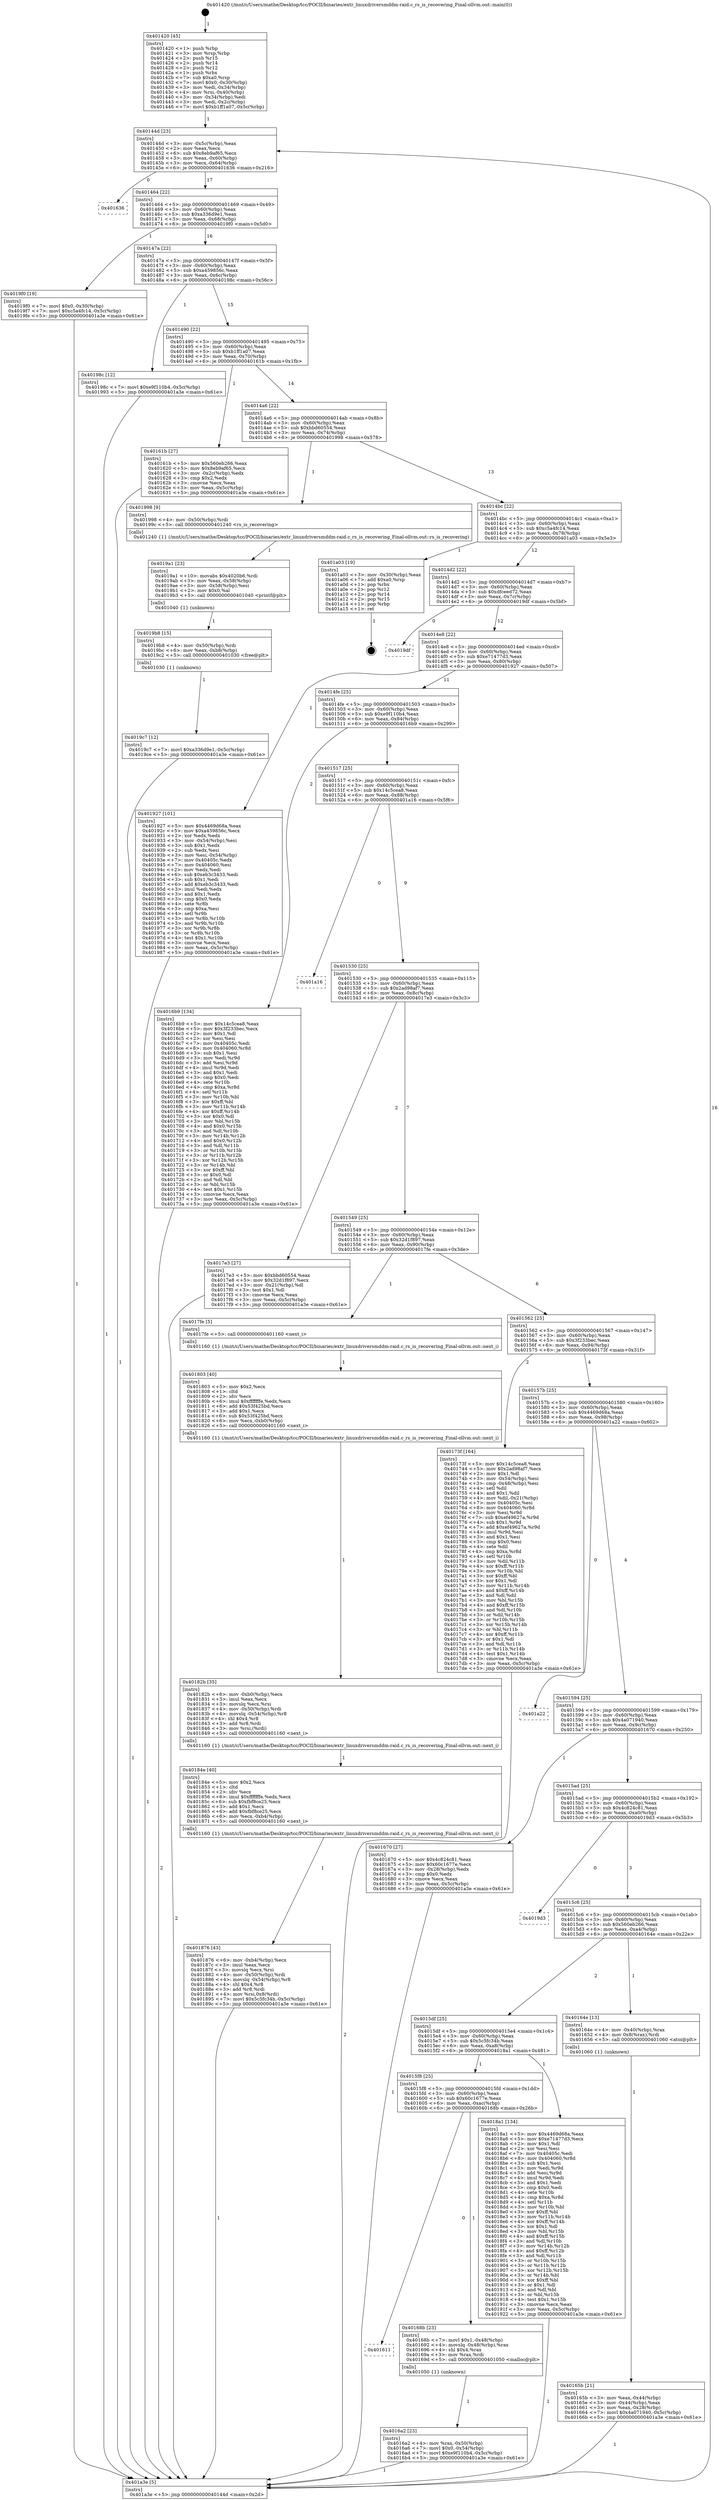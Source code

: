 digraph "0x401420" {
  label = "0x401420 (/mnt/c/Users/mathe/Desktop/tcc/POCII/binaries/extr_linuxdriversmddm-raid.c_rs_is_recovering_Final-ollvm.out::main(0))"
  labelloc = "t"
  node[shape=record]

  Entry [label="",width=0.3,height=0.3,shape=circle,fillcolor=black,style=filled]
  "0x40144d" [label="{
     0x40144d [23]\l
     | [instrs]\l
     &nbsp;&nbsp;0x40144d \<+3\>: mov -0x5c(%rbp),%eax\l
     &nbsp;&nbsp;0x401450 \<+2\>: mov %eax,%ecx\l
     &nbsp;&nbsp;0x401452 \<+6\>: sub $0x8eb9af65,%ecx\l
     &nbsp;&nbsp;0x401458 \<+3\>: mov %eax,-0x60(%rbp)\l
     &nbsp;&nbsp;0x40145b \<+3\>: mov %ecx,-0x64(%rbp)\l
     &nbsp;&nbsp;0x40145e \<+6\>: je 0000000000401636 \<main+0x216\>\l
  }"]
  "0x401636" [label="{
     0x401636\l
  }", style=dashed]
  "0x401464" [label="{
     0x401464 [22]\l
     | [instrs]\l
     &nbsp;&nbsp;0x401464 \<+5\>: jmp 0000000000401469 \<main+0x49\>\l
     &nbsp;&nbsp;0x401469 \<+3\>: mov -0x60(%rbp),%eax\l
     &nbsp;&nbsp;0x40146c \<+5\>: sub $0xa336d9e1,%eax\l
     &nbsp;&nbsp;0x401471 \<+3\>: mov %eax,-0x68(%rbp)\l
     &nbsp;&nbsp;0x401474 \<+6\>: je 00000000004019f0 \<main+0x5d0\>\l
  }"]
  Exit [label="",width=0.3,height=0.3,shape=circle,fillcolor=black,style=filled,peripheries=2]
  "0x4019f0" [label="{
     0x4019f0 [19]\l
     | [instrs]\l
     &nbsp;&nbsp;0x4019f0 \<+7\>: movl $0x0,-0x30(%rbp)\l
     &nbsp;&nbsp;0x4019f7 \<+7\>: movl $0xc5a4fc14,-0x5c(%rbp)\l
     &nbsp;&nbsp;0x4019fe \<+5\>: jmp 0000000000401a3e \<main+0x61e\>\l
  }"]
  "0x40147a" [label="{
     0x40147a [22]\l
     | [instrs]\l
     &nbsp;&nbsp;0x40147a \<+5\>: jmp 000000000040147f \<main+0x5f\>\l
     &nbsp;&nbsp;0x40147f \<+3\>: mov -0x60(%rbp),%eax\l
     &nbsp;&nbsp;0x401482 \<+5\>: sub $0xa459856c,%eax\l
     &nbsp;&nbsp;0x401487 \<+3\>: mov %eax,-0x6c(%rbp)\l
     &nbsp;&nbsp;0x40148a \<+6\>: je 000000000040198c \<main+0x56c\>\l
  }"]
  "0x4019c7" [label="{
     0x4019c7 [12]\l
     | [instrs]\l
     &nbsp;&nbsp;0x4019c7 \<+7\>: movl $0xa336d9e1,-0x5c(%rbp)\l
     &nbsp;&nbsp;0x4019ce \<+5\>: jmp 0000000000401a3e \<main+0x61e\>\l
  }"]
  "0x40198c" [label="{
     0x40198c [12]\l
     | [instrs]\l
     &nbsp;&nbsp;0x40198c \<+7\>: movl $0xe9f110b4,-0x5c(%rbp)\l
     &nbsp;&nbsp;0x401993 \<+5\>: jmp 0000000000401a3e \<main+0x61e\>\l
  }"]
  "0x401490" [label="{
     0x401490 [22]\l
     | [instrs]\l
     &nbsp;&nbsp;0x401490 \<+5\>: jmp 0000000000401495 \<main+0x75\>\l
     &nbsp;&nbsp;0x401495 \<+3\>: mov -0x60(%rbp),%eax\l
     &nbsp;&nbsp;0x401498 \<+5\>: sub $0xb1ff1a07,%eax\l
     &nbsp;&nbsp;0x40149d \<+3\>: mov %eax,-0x70(%rbp)\l
     &nbsp;&nbsp;0x4014a0 \<+6\>: je 000000000040161b \<main+0x1fb\>\l
  }"]
  "0x4019b8" [label="{
     0x4019b8 [15]\l
     | [instrs]\l
     &nbsp;&nbsp;0x4019b8 \<+4\>: mov -0x50(%rbp),%rdi\l
     &nbsp;&nbsp;0x4019bc \<+6\>: mov %eax,-0xb8(%rbp)\l
     &nbsp;&nbsp;0x4019c2 \<+5\>: call 0000000000401030 \<free@plt\>\l
     | [calls]\l
     &nbsp;&nbsp;0x401030 \{1\} (unknown)\l
  }"]
  "0x40161b" [label="{
     0x40161b [27]\l
     | [instrs]\l
     &nbsp;&nbsp;0x40161b \<+5\>: mov $0x560eb266,%eax\l
     &nbsp;&nbsp;0x401620 \<+5\>: mov $0x8eb9af65,%ecx\l
     &nbsp;&nbsp;0x401625 \<+3\>: mov -0x2c(%rbp),%edx\l
     &nbsp;&nbsp;0x401628 \<+3\>: cmp $0x2,%edx\l
     &nbsp;&nbsp;0x40162b \<+3\>: cmovne %ecx,%eax\l
     &nbsp;&nbsp;0x40162e \<+3\>: mov %eax,-0x5c(%rbp)\l
     &nbsp;&nbsp;0x401631 \<+5\>: jmp 0000000000401a3e \<main+0x61e\>\l
  }"]
  "0x4014a6" [label="{
     0x4014a6 [22]\l
     | [instrs]\l
     &nbsp;&nbsp;0x4014a6 \<+5\>: jmp 00000000004014ab \<main+0x8b\>\l
     &nbsp;&nbsp;0x4014ab \<+3\>: mov -0x60(%rbp),%eax\l
     &nbsp;&nbsp;0x4014ae \<+5\>: sub $0xbbd60554,%eax\l
     &nbsp;&nbsp;0x4014b3 \<+3\>: mov %eax,-0x74(%rbp)\l
     &nbsp;&nbsp;0x4014b6 \<+6\>: je 0000000000401998 \<main+0x578\>\l
  }"]
  "0x401a3e" [label="{
     0x401a3e [5]\l
     | [instrs]\l
     &nbsp;&nbsp;0x401a3e \<+5\>: jmp 000000000040144d \<main+0x2d\>\l
  }"]
  "0x401420" [label="{
     0x401420 [45]\l
     | [instrs]\l
     &nbsp;&nbsp;0x401420 \<+1\>: push %rbp\l
     &nbsp;&nbsp;0x401421 \<+3\>: mov %rsp,%rbp\l
     &nbsp;&nbsp;0x401424 \<+2\>: push %r15\l
     &nbsp;&nbsp;0x401426 \<+2\>: push %r14\l
     &nbsp;&nbsp;0x401428 \<+2\>: push %r12\l
     &nbsp;&nbsp;0x40142a \<+1\>: push %rbx\l
     &nbsp;&nbsp;0x40142b \<+7\>: sub $0xa0,%rsp\l
     &nbsp;&nbsp;0x401432 \<+7\>: movl $0x0,-0x30(%rbp)\l
     &nbsp;&nbsp;0x401439 \<+3\>: mov %edi,-0x34(%rbp)\l
     &nbsp;&nbsp;0x40143c \<+4\>: mov %rsi,-0x40(%rbp)\l
     &nbsp;&nbsp;0x401440 \<+3\>: mov -0x34(%rbp),%edi\l
     &nbsp;&nbsp;0x401443 \<+3\>: mov %edi,-0x2c(%rbp)\l
     &nbsp;&nbsp;0x401446 \<+7\>: movl $0xb1ff1a07,-0x5c(%rbp)\l
  }"]
  "0x4019a1" [label="{
     0x4019a1 [23]\l
     | [instrs]\l
     &nbsp;&nbsp;0x4019a1 \<+10\>: movabs $0x4020b6,%rdi\l
     &nbsp;&nbsp;0x4019ab \<+3\>: mov %eax,-0x58(%rbp)\l
     &nbsp;&nbsp;0x4019ae \<+3\>: mov -0x58(%rbp),%esi\l
     &nbsp;&nbsp;0x4019b1 \<+2\>: mov $0x0,%al\l
     &nbsp;&nbsp;0x4019b3 \<+5\>: call 0000000000401040 \<printf@plt\>\l
     | [calls]\l
     &nbsp;&nbsp;0x401040 \{1\} (unknown)\l
  }"]
  "0x401998" [label="{
     0x401998 [9]\l
     | [instrs]\l
     &nbsp;&nbsp;0x401998 \<+4\>: mov -0x50(%rbp),%rdi\l
     &nbsp;&nbsp;0x40199c \<+5\>: call 0000000000401240 \<rs_is_recovering\>\l
     | [calls]\l
     &nbsp;&nbsp;0x401240 \{1\} (/mnt/c/Users/mathe/Desktop/tcc/POCII/binaries/extr_linuxdriversmddm-raid.c_rs_is_recovering_Final-ollvm.out::rs_is_recovering)\l
  }"]
  "0x4014bc" [label="{
     0x4014bc [22]\l
     | [instrs]\l
     &nbsp;&nbsp;0x4014bc \<+5\>: jmp 00000000004014c1 \<main+0xa1\>\l
     &nbsp;&nbsp;0x4014c1 \<+3\>: mov -0x60(%rbp),%eax\l
     &nbsp;&nbsp;0x4014c4 \<+5\>: sub $0xc5a4fc14,%eax\l
     &nbsp;&nbsp;0x4014c9 \<+3\>: mov %eax,-0x78(%rbp)\l
     &nbsp;&nbsp;0x4014cc \<+6\>: je 0000000000401a03 \<main+0x5e3\>\l
  }"]
  "0x401876" [label="{
     0x401876 [43]\l
     | [instrs]\l
     &nbsp;&nbsp;0x401876 \<+6\>: mov -0xb4(%rbp),%ecx\l
     &nbsp;&nbsp;0x40187c \<+3\>: imul %eax,%ecx\l
     &nbsp;&nbsp;0x40187f \<+3\>: movslq %ecx,%rsi\l
     &nbsp;&nbsp;0x401882 \<+4\>: mov -0x50(%rbp),%rdi\l
     &nbsp;&nbsp;0x401886 \<+4\>: movslq -0x54(%rbp),%r8\l
     &nbsp;&nbsp;0x40188a \<+4\>: shl $0x4,%r8\l
     &nbsp;&nbsp;0x40188e \<+3\>: add %r8,%rdi\l
     &nbsp;&nbsp;0x401891 \<+4\>: mov %rsi,0x8(%rdi)\l
     &nbsp;&nbsp;0x401895 \<+7\>: movl $0x5c5fc34b,-0x5c(%rbp)\l
     &nbsp;&nbsp;0x40189c \<+5\>: jmp 0000000000401a3e \<main+0x61e\>\l
  }"]
  "0x401a03" [label="{
     0x401a03 [19]\l
     | [instrs]\l
     &nbsp;&nbsp;0x401a03 \<+3\>: mov -0x30(%rbp),%eax\l
     &nbsp;&nbsp;0x401a06 \<+7\>: add $0xa0,%rsp\l
     &nbsp;&nbsp;0x401a0d \<+1\>: pop %rbx\l
     &nbsp;&nbsp;0x401a0e \<+2\>: pop %r12\l
     &nbsp;&nbsp;0x401a10 \<+2\>: pop %r14\l
     &nbsp;&nbsp;0x401a12 \<+2\>: pop %r15\l
     &nbsp;&nbsp;0x401a14 \<+1\>: pop %rbp\l
     &nbsp;&nbsp;0x401a15 \<+1\>: ret\l
  }"]
  "0x4014d2" [label="{
     0x4014d2 [22]\l
     | [instrs]\l
     &nbsp;&nbsp;0x4014d2 \<+5\>: jmp 00000000004014d7 \<main+0xb7\>\l
     &nbsp;&nbsp;0x4014d7 \<+3\>: mov -0x60(%rbp),%eax\l
     &nbsp;&nbsp;0x4014da \<+5\>: sub $0xdfceed72,%eax\l
     &nbsp;&nbsp;0x4014df \<+3\>: mov %eax,-0x7c(%rbp)\l
     &nbsp;&nbsp;0x4014e2 \<+6\>: je 00000000004019df \<main+0x5bf\>\l
  }"]
  "0x40184e" [label="{
     0x40184e [40]\l
     | [instrs]\l
     &nbsp;&nbsp;0x40184e \<+5\>: mov $0x2,%ecx\l
     &nbsp;&nbsp;0x401853 \<+1\>: cltd\l
     &nbsp;&nbsp;0x401854 \<+2\>: idiv %ecx\l
     &nbsp;&nbsp;0x401856 \<+6\>: imul $0xfffffffe,%edx,%ecx\l
     &nbsp;&nbsp;0x40185c \<+6\>: sub $0xfbf8ce25,%ecx\l
     &nbsp;&nbsp;0x401862 \<+3\>: add $0x1,%ecx\l
     &nbsp;&nbsp;0x401865 \<+6\>: add $0xfbf8ce25,%ecx\l
     &nbsp;&nbsp;0x40186b \<+6\>: mov %ecx,-0xb4(%rbp)\l
     &nbsp;&nbsp;0x401871 \<+5\>: call 0000000000401160 \<next_i\>\l
     | [calls]\l
     &nbsp;&nbsp;0x401160 \{1\} (/mnt/c/Users/mathe/Desktop/tcc/POCII/binaries/extr_linuxdriversmddm-raid.c_rs_is_recovering_Final-ollvm.out::next_i)\l
  }"]
  "0x4019df" [label="{
     0x4019df\l
  }", style=dashed]
  "0x4014e8" [label="{
     0x4014e8 [22]\l
     | [instrs]\l
     &nbsp;&nbsp;0x4014e8 \<+5\>: jmp 00000000004014ed \<main+0xcd\>\l
     &nbsp;&nbsp;0x4014ed \<+3\>: mov -0x60(%rbp),%eax\l
     &nbsp;&nbsp;0x4014f0 \<+5\>: sub $0xe71477d3,%eax\l
     &nbsp;&nbsp;0x4014f5 \<+3\>: mov %eax,-0x80(%rbp)\l
     &nbsp;&nbsp;0x4014f8 \<+6\>: je 0000000000401927 \<main+0x507\>\l
  }"]
  "0x40182b" [label="{
     0x40182b [35]\l
     | [instrs]\l
     &nbsp;&nbsp;0x40182b \<+6\>: mov -0xb0(%rbp),%ecx\l
     &nbsp;&nbsp;0x401831 \<+3\>: imul %eax,%ecx\l
     &nbsp;&nbsp;0x401834 \<+3\>: movslq %ecx,%rsi\l
     &nbsp;&nbsp;0x401837 \<+4\>: mov -0x50(%rbp),%rdi\l
     &nbsp;&nbsp;0x40183b \<+4\>: movslq -0x54(%rbp),%r8\l
     &nbsp;&nbsp;0x40183f \<+4\>: shl $0x4,%r8\l
     &nbsp;&nbsp;0x401843 \<+3\>: add %r8,%rdi\l
     &nbsp;&nbsp;0x401846 \<+3\>: mov %rsi,(%rdi)\l
     &nbsp;&nbsp;0x401849 \<+5\>: call 0000000000401160 \<next_i\>\l
     | [calls]\l
     &nbsp;&nbsp;0x401160 \{1\} (/mnt/c/Users/mathe/Desktop/tcc/POCII/binaries/extr_linuxdriversmddm-raid.c_rs_is_recovering_Final-ollvm.out::next_i)\l
  }"]
  "0x401927" [label="{
     0x401927 [101]\l
     | [instrs]\l
     &nbsp;&nbsp;0x401927 \<+5\>: mov $0x4469d68a,%eax\l
     &nbsp;&nbsp;0x40192c \<+5\>: mov $0xa459856c,%ecx\l
     &nbsp;&nbsp;0x401931 \<+2\>: xor %edx,%edx\l
     &nbsp;&nbsp;0x401933 \<+3\>: mov -0x54(%rbp),%esi\l
     &nbsp;&nbsp;0x401936 \<+3\>: sub $0x1,%edx\l
     &nbsp;&nbsp;0x401939 \<+2\>: sub %edx,%esi\l
     &nbsp;&nbsp;0x40193b \<+3\>: mov %esi,-0x54(%rbp)\l
     &nbsp;&nbsp;0x40193e \<+7\>: mov 0x40405c,%edx\l
     &nbsp;&nbsp;0x401945 \<+7\>: mov 0x404060,%esi\l
     &nbsp;&nbsp;0x40194c \<+2\>: mov %edx,%edi\l
     &nbsp;&nbsp;0x40194e \<+6\>: sub $0xeb3c3433,%edi\l
     &nbsp;&nbsp;0x401954 \<+3\>: sub $0x1,%edi\l
     &nbsp;&nbsp;0x401957 \<+6\>: add $0xeb3c3433,%edi\l
     &nbsp;&nbsp;0x40195d \<+3\>: imul %edi,%edx\l
     &nbsp;&nbsp;0x401960 \<+3\>: and $0x1,%edx\l
     &nbsp;&nbsp;0x401963 \<+3\>: cmp $0x0,%edx\l
     &nbsp;&nbsp;0x401966 \<+4\>: sete %r8b\l
     &nbsp;&nbsp;0x40196a \<+3\>: cmp $0xa,%esi\l
     &nbsp;&nbsp;0x40196d \<+4\>: setl %r9b\l
     &nbsp;&nbsp;0x401971 \<+3\>: mov %r8b,%r10b\l
     &nbsp;&nbsp;0x401974 \<+3\>: and %r9b,%r10b\l
     &nbsp;&nbsp;0x401977 \<+3\>: xor %r9b,%r8b\l
     &nbsp;&nbsp;0x40197a \<+3\>: or %r8b,%r10b\l
     &nbsp;&nbsp;0x40197d \<+4\>: test $0x1,%r10b\l
     &nbsp;&nbsp;0x401981 \<+3\>: cmovne %ecx,%eax\l
     &nbsp;&nbsp;0x401984 \<+3\>: mov %eax,-0x5c(%rbp)\l
     &nbsp;&nbsp;0x401987 \<+5\>: jmp 0000000000401a3e \<main+0x61e\>\l
  }"]
  "0x4014fe" [label="{
     0x4014fe [25]\l
     | [instrs]\l
     &nbsp;&nbsp;0x4014fe \<+5\>: jmp 0000000000401503 \<main+0xe3\>\l
     &nbsp;&nbsp;0x401503 \<+3\>: mov -0x60(%rbp),%eax\l
     &nbsp;&nbsp;0x401506 \<+5\>: sub $0xe9f110b4,%eax\l
     &nbsp;&nbsp;0x40150b \<+6\>: mov %eax,-0x84(%rbp)\l
     &nbsp;&nbsp;0x401511 \<+6\>: je 00000000004016b9 \<main+0x299\>\l
  }"]
  "0x401803" [label="{
     0x401803 [40]\l
     | [instrs]\l
     &nbsp;&nbsp;0x401803 \<+5\>: mov $0x2,%ecx\l
     &nbsp;&nbsp;0x401808 \<+1\>: cltd\l
     &nbsp;&nbsp;0x401809 \<+2\>: idiv %ecx\l
     &nbsp;&nbsp;0x40180b \<+6\>: imul $0xfffffffe,%edx,%ecx\l
     &nbsp;&nbsp;0x401811 \<+6\>: add $0x53f425bd,%ecx\l
     &nbsp;&nbsp;0x401817 \<+3\>: add $0x1,%ecx\l
     &nbsp;&nbsp;0x40181a \<+6\>: sub $0x53f425bd,%ecx\l
     &nbsp;&nbsp;0x401820 \<+6\>: mov %ecx,-0xb0(%rbp)\l
     &nbsp;&nbsp;0x401826 \<+5\>: call 0000000000401160 \<next_i\>\l
     | [calls]\l
     &nbsp;&nbsp;0x401160 \{1\} (/mnt/c/Users/mathe/Desktop/tcc/POCII/binaries/extr_linuxdriversmddm-raid.c_rs_is_recovering_Final-ollvm.out::next_i)\l
  }"]
  "0x4016b9" [label="{
     0x4016b9 [134]\l
     | [instrs]\l
     &nbsp;&nbsp;0x4016b9 \<+5\>: mov $0x14c5cea8,%eax\l
     &nbsp;&nbsp;0x4016be \<+5\>: mov $0x3f233bec,%ecx\l
     &nbsp;&nbsp;0x4016c3 \<+2\>: mov $0x1,%dl\l
     &nbsp;&nbsp;0x4016c5 \<+2\>: xor %esi,%esi\l
     &nbsp;&nbsp;0x4016c7 \<+7\>: mov 0x40405c,%edi\l
     &nbsp;&nbsp;0x4016ce \<+8\>: mov 0x404060,%r8d\l
     &nbsp;&nbsp;0x4016d6 \<+3\>: sub $0x1,%esi\l
     &nbsp;&nbsp;0x4016d9 \<+3\>: mov %edi,%r9d\l
     &nbsp;&nbsp;0x4016dc \<+3\>: add %esi,%r9d\l
     &nbsp;&nbsp;0x4016df \<+4\>: imul %r9d,%edi\l
     &nbsp;&nbsp;0x4016e3 \<+3\>: and $0x1,%edi\l
     &nbsp;&nbsp;0x4016e6 \<+3\>: cmp $0x0,%edi\l
     &nbsp;&nbsp;0x4016e9 \<+4\>: sete %r10b\l
     &nbsp;&nbsp;0x4016ed \<+4\>: cmp $0xa,%r8d\l
     &nbsp;&nbsp;0x4016f1 \<+4\>: setl %r11b\l
     &nbsp;&nbsp;0x4016f5 \<+3\>: mov %r10b,%bl\l
     &nbsp;&nbsp;0x4016f8 \<+3\>: xor $0xff,%bl\l
     &nbsp;&nbsp;0x4016fb \<+3\>: mov %r11b,%r14b\l
     &nbsp;&nbsp;0x4016fe \<+4\>: xor $0xff,%r14b\l
     &nbsp;&nbsp;0x401702 \<+3\>: xor $0x0,%dl\l
     &nbsp;&nbsp;0x401705 \<+3\>: mov %bl,%r15b\l
     &nbsp;&nbsp;0x401708 \<+4\>: and $0x0,%r15b\l
     &nbsp;&nbsp;0x40170c \<+3\>: and %dl,%r10b\l
     &nbsp;&nbsp;0x40170f \<+3\>: mov %r14b,%r12b\l
     &nbsp;&nbsp;0x401712 \<+4\>: and $0x0,%r12b\l
     &nbsp;&nbsp;0x401716 \<+3\>: and %dl,%r11b\l
     &nbsp;&nbsp;0x401719 \<+3\>: or %r10b,%r15b\l
     &nbsp;&nbsp;0x40171c \<+3\>: or %r11b,%r12b\l
     &nbsp;&nbsp;0x40171f \<+3\>: xor %r12b,%r15b\l
     &nbsp;&nbsp;0x401722 \<+3\>: or %r14b,%bl\l
     &nbsp;&nbsp;0x401725 \<+3\>: xor $0xff,%bl\l
     &nbsp;&nbsp;0x401728 \<+3\>: or $0x0,%dl\l
     &nbsp;&nbsp;0x40172b \<+2\>: and %dl,%bl\l
     &nbsp;&nbsp;0x40172d \<+3\>: or %bl,%r15b\l
     &nbsp;&nbsp;0x401730 \<+4\>: test $0x1,%r15b\l
     &nbsp;&nbsp;0x401734 \<+3\>: cmovne %ecx,%eax\l
     &nbsp;&nbsp;0x401737 \<+3\>: mov %eax,-0x5c(%rbp)\l
     &nbsp;&nbsp;0x40173a \<+5\>: jmp 0000000000401a3e \<main+0x61e\>\l
  }"]
  "0x401517" [label="{
     0x401517 [25]\l
     | [instrs]\l
     &nbsp;&nbsp;0x401517 \<+5\>: jmp 000000000040151c \<main+0xfc\>\l
     &nbsp;&nbsp;0x40151c \<+3\>: mov -0x60(%rbp),%eax\l
     &nbsp;&nbsp;0x40151f \<+5\>: sub $0x14c5cea8,%eax\l
     &nbsp;&nbsp;0x401524 \<+6\>: mov %eax,-0x88(%rbp)\l
     &nbsp;&nbsp;0x40152a \<+6\>: je 0000000000401a16 \<main+0x5f6\>\l
  }"]
  "0x4016a2" [label="{
     0x4016a2 [23]\l
     | [instrs]\l
     &nbsp;&nbsp;0x4016a2 \<+4\>: mov %rax,-0x50(%rbp)\l
     &nbsp;&nbsp;0x4016a6 \<+7\>: movl $0x0,-0x54(%rbp)\l
     &nbsp;&nbsp;0x4016ad \<+7\>: movl $0xe9f110b4,-0x5c(%rbp)\l
     &nbsp;&nbsp;0x4016b4 \<+5\>: jmp 0000000000401a3e \<main+0x61e\>\l
  }"]
  "0x401a16" [label="{
     0x401a16\l
  }", style=dashed]
  "0x401530" [label="{
     0x401530 [25]\l
     | [instrs]\l
     &nbsp;&nbsp;0x401530 \<+5\>: jmp 0000000000401535 \<main+0x115\>\l
     &nbsp;&nbsp;0x401535 \<+3\>: mov -0x60(%rbp),%eax\l
     &nbsp;&nbsp;0x401538 \<+5\>: sub $0x2ad98af7,%eax\l
     &nbsp;&nbsp;0x40153d \<+6\>: mov %eax,-0x8c(%rbp)\l
     &nbsp;&nbsp;0x401543 \<+6\>: je 00000000004017e3 \<main+0x3c3\>\l
  }"]
  "0x401611" [label="{
     0x401611\l
  }", style=dashed]
  "0x4017e3" [label="{
     0x4017e3 [27]\l
     | [instrs]\l
     &nbsp;&nbsp;0x4017e3 \<+5\>: mov $0xbbd60554,%eax\l
     &nbsp;&nbsp;0x4017e8 \<+5\>: mov $0x32d1f897,%ecx\l
     &nbsp;&nbsp;0x4017ed \<+3\>: mov -0x21(%rbp),%dl\l
     &nbsp;&nbsp;0x4017f0 \<+3\>: test $0x1,%dl\l
     &nbsp;&nbsp;0x4017f3 \<+3\>: cmovne %ecx,%eax\l
     &nbsp;&nbsp;0x4017f6 \<+3\>: mov %eax,-0x5c(%rbp)\l
     &nbsp;&nbsp;0x4017f9 \<+5\>: jmp 0000000000401a3e \<main+0x61e\>\l
  }"]
  "0x401549" [label="{
     0x401549 [25]\l
     | [instrs]\l
     &nbsp;&nbsp;0x401549 \<+5\>: jmp 000000000040154e \<main+0x12e\>\l
     &nbsp;&nbsp;0x40154e \<+3\>: mov -0x60(%rbp),%eax\l
     &nbsp;&nbsp;0x401551 \<+5\>: sub $0x32d1f897,%eax\l
     &nbsp;&nbsp;0x401556 \<+6\>: mov %eax,-0x90(%rbp)\l
     &nbsp;&nbsp;0x40155c \<+6\>: je 00000000004017fe \<main+0x3de\>\l
  }"]
  "0x40168b" [label="{
     0x40168b [23]\l
     | [instrs]\l
     &nbsp;&nbsp;0x40168b \<+7\>: movl $0x1,-0x48(%rbp)\l
     &nbsp;&nbsp;0x401692 \<+4\>: movslq -0x48(%rbp),%rax\l
     &nbsp;&nbsp;0x401696 \<+4\>: shl $0x4,%rax\l
     &nbsp;&nbsp;0x40169a \<+3\>: mov %rax,%rdi\l
     &nbsp;&nbsp;0x40169d \<+5\>: call 0000000000401050 \<malloc@plt\>\l
     | [calls]\l
     &nbsp;&nbsp;0x401050 \{1\} (unknown)\l
  }"]
  "0x4017fe" [label="{
     0x4017fe [5]\l
     | [instrs]\l
     &nbsp;&nbsp;0x4017fe \<+5\>: call 0000000000401160 \<next_i\>\l
     | [calls]\l
     &nbsp;&nbsp;0x401160 \{1\} (/mnt/c/Users/mathe/Desktop/tcc/POCII/binaries/extr_linuxdriversmddm-raid.c_rs_is_recovering_Final-ollvm.out::next_i)\l
  }"]
  "0x401562" [label="{
     0x401562 [25]\l
     | [instrs]\l
     &nbsp;&nbsp;0x401562 \<+5\>: jmp 0000000000401567 \<main+0x147\>\l
     &nbsp;&nbsp;0x401567 \<+3\>: mov -0x60(%rbp),%eax\l
     &nbsp;&nbsp;0x40156a \<+5\>: sub $0x3f233bec,%eax\l
     &nbsp;&nbsp;0x40156f \<+6\>: mov %eax,-0x94(%rbp)\l
     &nbsp;&nbsp;0x401575 \<+6\>: je 000000000040173f \<main+0x31f\>\l
  }"]
  "0x4015f8" [label="{
     0x4015f8 [25]\l
     | [instrs]\l
     &nbsp;&nbsp;0x4015f8 \<+5\>: jmp 00000000004015fd \<main+0x1dd\>\l
     &nbsp;&nbsp;0x4015fd \<+3\>: mov -0x60(%rbp),%eax\l
     &nbsp;&nbsp;0x401600 \<+5\>: sub $0x60c1677e,%eax\l
     &nbsp;&nbsp;0x401605 \<+6\>: mov %eax,-0xac(%rbp)\l
     &nbsp;&nbsp;0x40160b \<+6\>: je 000000000040168b \<main+0x26b\>\l
  }"]
  "0x40173f" [label="{
     0x40173f [164]\l
     | [instrs]\l
     &nbsp;&nbsp;0x40173f \<+5\>: mov $0x14c5cea8,%eax\l
     &nbsp;&nbsp;0x401744 \<+5\>: mov $0x2ad98af7,%ecx\l
     &nbsp;&nbsp;0x401749 \<+2\>: mov $0x1,%dl\l
     &nbsp;&nbsp;0x40174b \<+3\>: mov -0x54(%rbp),%esi\l
     &nbsp;&nbsp;0x40174e \<+3\>: cmp -0x48(%rbp),%esi\l
     &nbsp;&nbsp;0x401751 \<+4\>: setl %dil\l
     &nbsp;&nbsp;0x401755 \<+4\>: and $0x1,%dil\l
     &nbsp;&nbsp;0x401759 \<+4\>: mov %dil,-0x21(%rbp)\l
     &nbsp;&nbsp;0x40175d \<+7\>: mov 0x40405c,%esi\l
     &nbsp;&nbsp;0x401764 \<+8\>: mov 0x404060,%r8d\l
     &nbsp;&nbsp;0x40176c \<+3\>: mov %esi,%r9d\l
     &nbsp;&nbsp;0x40176f \<+7\>: sub $0xef49627a,%r9d\l
     &nbsp;&nbsp;0x401776 \<+4\>: sub $0x1,%r9d\l
     &nbsp;&nbsp;0x40177a \<+7\>: add $0xef49627a,%r9d\l
     &nbsp;&nbsp;0x401781 \<+4\>: imul %r9d,%esi\l
     &nbsp;&nbsp;0x401785 \<+3\>: and $0x1,%esi\l
     &nbsp;&nbsp;0x401788 \<+3\>: cmp $0x0,%esi\l
     &nbsp;&nbsp;0x40178b \<+4\>: sete %dil\l
     &nbsp;&nbsp;0x40178f \<+4\>: cmp $0xa,%r8d\l
     &nbsp;&nbsp;0x401793 \<+4\>: setl %r10b\l
     &nbsp;&nbsp;0x401797 \<+3\>: mov %dil,%r11b\l
     &nbsp;&nbsp;0x40179a \<+4\>: xor $0xff,%r11b\l
     &nbsp;&nbsp;0x40179e \<+3\>: mov %r10b,%bl\l
     &nbsp;&nbsp;0x4017a1 \<+3\>: xor $0xff,%bl\l
     &nbsp;&nbsp;0x4017a4 \<+3\>: xor $0x1,%dl\l
     &nbsp;&nbsp;0x4017a7 \<+3\>: mov %r11b,%r14b\l
     &nbsp;&nbsp;0x4017aa \<+4\>: and $0xff,%r14b\l
     &nbsp;&nbsp;0x4017ae \<+3\>: and %dl,%dil\l
     &nbsp;&nbsp;0x4017b1 \<+3\>: mov %bl,%r15b\l
     &nbsp;&nbsp;0x4017b4 \<+4\>: and $0xff,%r15b\l
     &nbsp;&nbsp;0x4017b8 \<+3\>: and %dl,%r10b\l
     &nbsp;&nbsp;0x4017bb \<+3\>: or %dil,%r14b\l
     &nbsp;&nbsp;0x4017be \<+3\>: or %r10b,%r15b\l
     &nbsp;&nbsp;0x4017c1 \<+3\>: xor %r15b,%r14b\l
     &nbsp;&nbsp;0x4017c4 \<+3\>: or %bl,%r11b\l
     &nbsp;&nbsp;0x4017c7 \<+4\>: xor $0xff,%r11b\l
     &nbsp;&nbsp;0x4017cb \<+3\>: or $0x1,%dl\l
     &nbsp;&nbsp;0x4017ce \<+3\>: and %dl,%r11b\l
     &nbsp;&nbsp;0x4017d1 \<+3\>: or %r11b,%r14b\l
     &nbsp;&nbsp;0x4017d4 \<+4\>: test $0x1,%r14b\l
     &nbsp;&nbsp;0x4017d8 \<+3\>: cmovne %ecx,%eax\l
     &nbsp;&nbsp;0x4017db \<+3\>: mov %eax,-0x5c(%rbp)\l
     &nbsp;&nbsp;0x4017de \<+5\>: jmp 0000000000401a3e \<main+0x61e\>\l
  }"]
  "0x40157b" [label="{
     0x40157b [25]\l
     | [instrs]\l
     &nbsp;&nbsp;0x40157b \<+5\>: jmp 0000000000401580 \<main+0x160\>\l
     &nbsp;&nbsp;0x401580 \<+3\>: mov -0x60(%rbp),%eax\l
     &nbsp;&nbsp;0x401583 \<+5\>: sub $0x4469d68a,%eax\l
     &nbsp;&nbsp;0x401588 \<+6\>: mov %eax,-0x98(%rbp)\l
     &nbsp;&nbsp;0x40158e \<+6\>: je 0000000000401a22 \<main+0x602\>\l
  }"]
  "0x4018a1" [label="{
     0x4018a1 [134]\l
     | [instrs]\l
     &nbsp;&nbsp;0x4018a1 \<+5\>: mov $0x4469d68a,%eax\l
     &nbsp;&nbsp;0x4018a6 \<+5\>: mov $0xe71477d3,%ecx\l
     &nbsp;&nbsp;0x4018ab \<+2\>: mov $0x1,%dl\l
     &nbsp;&nbsp;0x4018ad \<+2\>: xor %esi,%esi\l
     &nbsp;&nbsp;0x4018af \<+7\>: mov 0x40405c,%edi\l
     &nbsp;&nbsp;0x4018b6 \<+8\>: mov 0x404060,%r8d\l
     &nbsp;&nbsp;0x4018be \<+3\>: sub $0x1,%esi\l
     &nbsp;&nbsp;0x4018c1 \<+3\>: mov %edi,%r9d\l
     &nbsp;&nbsp;0x4018c4 \<+3\>: add %esi,%r9d\l
     &nbsp;&nbsp;0x4018c7 \<+4\>: imul %r9d,%edi\l
     &nbsp;&nbsp;0x4018cb \<+3\>: and $0x1,%edi\l
     &nbsp;&nbsp;0x4018ce \<+3\>: cmp $0x0,%edi\l
     &nbsp;&nbsp;0x4018d1 \<+4\>: sete %r10b\l
     &nbsp;&nbsp;0x4018d5 \<+4\>: cmp $0xa,%r8d\l
     &nbsp;&nbsp;0x4018d9 \<+4\>: setl %r11b\l
     &nbsp;&nbsp;0x4018dd \<+3\>: mov %r10b,%bl\l
     &nbsp;&nbsp;0x4018e0 \<+3\>: xor $0xff,%bl\l
     &nbsp;&nbsp;0x4018e3 \<+3\>: mov %r11b,%r14b\l
     &nbsp;&nbsp;0x4018e6 \<+4\>: xor $0xff,%r14b\l
     &nbsp;&nbsp;0x4018ea \<+3\>: xor $0x1,%dl\l
     &nbsp;&nbsp;0x4018ed \<+3\>: mov %bl,%r15b\l
     &nbsp;&nbsp;0x4018f0 \<+4\>: and $0xff,%r15b\l
     &nbsp;&nbsp;0x4018f4 \<+3\>: and %dl,%r10b\l
     &nbsp;&nbsp;0x4018f7 \<+3\>: mov %r14b,%r12b\l
     &nbsp;&nbsp;0x4018fa \<+4\>: and $0xff,%r12b\l
     &nbsp;&nbsp;0x4018fe \<+3\>: and %dl,%r11b\l
     &nbsp;&nbsp;0x401901 \<+3\>: or %r10b,%r15b\l
     &nbsp;&nbsp;0x401904 \<+3\>: or %r11b,%r12b\l
     &nbsp;&nbsp;0x401907 \<+3\>: xor %r12b,%r15b\l
     &nbsp;&nbsp;0x40190a \<+3\>: or %r14b,%bl\l
     &nbsp;&nbsp;0x40190d \<+3\>: xor $0xff,%bl\l
     &nbsp;&nbsp;0x401910 \<+3\>: or $0x1,%dl\l
     &nbsp;&nbsp;0x401913 \<+2\>: and %dl,%bl\l
     &nbsp;&nbsp;0x401915 \<+3\>: or %bl,%r15b\l
     &nbsp;&nbsp;0x401918 \<+4\>: test $0x1,%r15b\l
     &nbsp;&nbsp;0x40191c \<+3\>: cmovne %ecx,%eax\l
     &nbsp;&nbsp;0x40191f \<+3\>: mov %eax,-0x5c(%rbp)\l
     &nbsp;&nbsp;0x401922 \<+5\>: jmp 0000000000401a3e \<main+0x61e\>\l
  }"]
  "0x401a22" [label="{
     0x401a22\l
  }", style=dashed]
  "0x401594" [label="{
     0x401594 [25]\l
     | [instrs]\l
     &nbsp;&nbsp;0x401594 \<+5\>: jmp 0000000000401599 \<main+0x179\>\l
     &nbsp;&nbsp;0x401599 \<+3\>: mov -0x60(%rbp),%eax\l
     &nbsp;&nbsp;0x40159c \<+5\>: sub $0x4a071940,%eax\l
     &nbsp;&nbsp;0x4015a1 \<+6\>: mov %eax,-0x9c(%rbp)\l
     &nbsp;&nbsp;0x4015a7 \<+6\>: je 0000000000401670 \<main+0x250\>\l
  }"]
  "0x40165b" [label="{
     0x40165b [21]\l
     | [instrs]\l
     &nbsp;&nbsp;0x40165b \<+3\>: mov %eax,-0x44(%rbp)\l
     &nbsp;&nbsp;0x40165e \<+3\>: mov -0x44(%rbp),%eax\l
     &nbsp;&nbsp;0x401661 \<+3\>: mov %eax,-0x28(%rbp)\l
     &nbsp;&nbsp;0x401664 \<+7\>: movl $0x4a071940,-0x5c(%rbp)\l
     &nbsp;&nbsp;0x40166b \<+5\>: jmp 0000000000401a3e \<main+0x61e\>\l
  }"]
  "0x401670" [label="{
     0x401670 [27]\l
     | [instrs]\l
     &nbsp;&nbsp;0x401670 \<+5\>: mov $0x4c824c81,%eax\l
     &nbsp;&nbsp;0x401675 \<+5\>: mov $0x60c1677e,%ecx\l
     &nbsp;&nbsp;0x40167a \<+3\>: mov -0x28(%rbp),%edx\l
     &nbsp;&nbsp;0x40167d \<+3\>: cmp $0x0,%edx\l
     &nbsp;&nbsp;0x401680 \<+3\>: cmove %ecx,%eax\l
     &nbsp;&nbsp;0x401683 \<+3\>: mov %eax,-0x5c(%rbp)\l
     &nbsp;&nbsp;0x401686 \<+5\>: jmp 0000000000401a3e \<main+0x61e\>\l
  }"]
  "0x4015ad" [label="{
     0x4015ad [25]\l
     | [instrs]\l
     &nbsp;&nbsp;0x4015ad \<+5\>: jmp 00000000004015b2 \<main+0x192\>\l
     &nbsp;&nbsp;0x4015b2 \<+3\>: mov -0x60(%rbp),%eax\l
     &nbsp;&nbsp;0x4015b5 \<+5\>: sub $0x4c824c81,%eax\l
     &nbsp;&nbsp;0x4015ba \<+6\>: mov %eax,-0xa0(%rbp)\l
     &nbsp;&nbsp;0x4015c0 \<+6\>: je 00000000004019d3 \<main+0x5b3\>\l
  }"]
  "0x4015df" [label="{
     0x4015df [25]\l
     | [instrs]\l
     &nbsp;&nbsp;0x4015df \<+5\>: jmp 00000000004015e4 \<main+0x1c4\>\l
     &nbsp;&nbsp;0x4015e4 \<+3\>: mov -0x60(%rbp),%eax\l
     &nbsp;&nbsp;0x4015e7 \<+5\>: sub $0x5c5fc34b,%eax\l
     &nbsp;&nbsp;0x4015ec \<+6\>: mov %eax,-0xa8(%rbp)\l
     &nbsp;&nbsp;0x4015f2 \<+6\>: je 00000000004018a1 \<main+0x481\>\l
  }"]
  "0x4019d3" [label="{
     0x4019d3\l
  }", style=dashed]
  "0x4015c6" [label="{
     0x4015c6 [25]\l
     | [instrs]\l
     &nbsp;&nbsp;0x4015c6 \<+5\>: jmp 00000000004015cb \<main+0x1ab\>\l
     &nbsp;&nbsp;0x4015cb \<+3\>: mov -0x60(%rbp),%eax\l
     &nbsp;&nbsp;0x4015ce \<+5\>: sub $0x560eb266,%eax\l
     &nbsp;&nbsp;0x4015d3 \<+6\>: mov %eax,-0xa4(%rbp)\l
     &nbsp;&nbsp;0x4015d9 \<+6\>: je 000000000040164e \<main+0x22e\>\l
  }"]
  "0x40164e" [label="{
     0x40164e [13]\l
     | [instrs]\l
     &nbsp;&nbsp;0x40164e \<+4\>: mov -0x40(%rbp),%rax\l
     &nbsp;&nbsp;0x401652 \<+4\>: mov 0x8(%rax),%rdi\l
     &nbsp;&nbsp;0x401656 \<+5\>: call 0000000000401060 \<atoi@plt\>\l
     | [calls]\l
     &nbsp;&nbsp;0x401060 \{1\} (unknown)\l
  }"]
  Entry -> "0x401420" [label=" 1"]
  "0x40144d" -> "0x401636" [label=" 0"]
  "0x40144d" -> "0x401464" [label=" 17"]
  "0x401a03" -> Exit [label=" 1"]
  "0x401464" -> "0x4019f0" [label=" 1"]
  "0x401464" -> "0x40147a" [label=" 16"]
  "0x4019f0" -> "0x401a3e" [label=" 1"]
  "0x40147a" -> "0x40198c" [label=" 1"]
  "0x40147a" -> "0x401490" [label=" 15"]
  "0x4019c7" -> "0x401a3e" [label=" 1"]
  "0x401490" -> "0x40161b" [label=" 1"]
  "0x401490" -> "0x4014a6" [label=" 14"]
  "0x40161b" -> "0x401a3e" [label=" 1"]
  "0x401420" -> "0x40144d" [label=" 1"]
  "0x401a3e" -> "0x40144d" [label=" 16"]
  "0x4019b8" -> "0x4019c7" [label=" 1"]
  "0x4014a6" -> "0x401998" [label=" 1"]
  "0x4014a6" -> "0x4014bc" [label=" 13"]
  "0x4019a1" -> "0x4019b8" [label=" 1"]
  "0x4014bc" -> "0x401a03" [label=" 1"]
  "0x4014bc" -> "0x4014d2" [label=" 12"]
  "0x401998" -> "0x4019a1" [label=" 1"]
  "0x4014d2" -> "0x4019df" [label=" 0"]
  "0x4014d2" -> "0x4014e8" [label=" 12"]
  "0x40198c" -> "0x401a3e" [label=" 1"]
  "0x4014e8" -> "0x401927" [label=" 1"]
  "0x4014e8" -> "0x4014fe" [label=" 11"]
  "0x401927" -> "0x401a3e" [label=" 1"]
  "0x4014fe" -> "0x4016b9" [label=" 2"]
  "0x4014fe" -> "0x401517" [label=" 9"]
  "0x4018a1" -> "0x401a3e" [label=" 1"]
  "0x401517" -> "0x401a16" [label=" 0"]
  "0x401517" -> "0x401530" [label=" 9"]
  "0x401876" -> "0x401a3e" [label=" 1"]
  "0x401530" -> "0x4017e3" [label=" 2"]
  "0x401530" -> "0x401549" [label=" 7"]
  "0x40184e" -> "0x401876" [label=" 1"]
  "0x401549" -> "0x4017fe" [label=" 1"]
  "0x401549" -> "0x401562" [label=" 6"]
  "0x40182b" -> "0x40184e" [label=" 1"]
  "0x401562" -> "0x40173f" [label=" 2"]
  "0x401562" -> "0x40157b" [label=" 4"]
  "0x4017fe" -> "0x401803" [label=" 1"]
  "0x40157b" -> "0x401a22" [label=" 0"]
  "0x40157b" -> "0x401594" [label=" 4"]
  "0x4017e3" -> "0x401a3e" [label=" 2"]
  "0x401594" -> "0x401670" [label=" 1"]
  "0x401594" -> "0x4015ad" [label=" 3"]
  "0x4016b9" -> "0x401a3e" [label=" 2"]
  "0x4015ad" -> "0x4019d3" [label=" 0"]
  "0x4015ad" -> "0x4015c6" [label=" 3"]
  "0x4016a2" -> "0x401a3e" [label=" 1"]
  "0x4015c6" -> "0x40164e" [label=" 1"]
  "0x4015c6" -> "0x4015df" [label=" 2"]
  "0x40164e" -> "0x40165b" [label=" 1"]
  "0x40165b" -> "0x401a3e" [label=" 1"]
  "0x401670" -> "0x401a3e" [label=" 1"]
  "0x40173f" -> "0x401a3e" [label=" 2"]
  "0x4015df" -> "0x4018a1" [label=" 1"]
  "0x4015df" -> "0x4015f8" [label=" 1"]
  "0x401803" -> "0x40182b" [label=" 1"]
  "0x4015f8" -> "0x40168b" [label=" 1"]
  "0x4015f8" -> "0x401611" [label=" 0"]
  "0x40168b" -> "0x4016a2" [label=" 1"]
}
